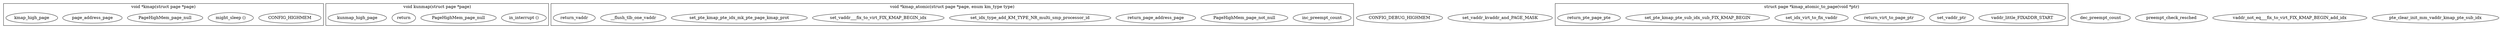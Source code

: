 digraph highmem_c{
		subgraph cluster_kmap{
				label="void *kmap(struct page *page)";
				CONFIG_HIGHMEM[label="CONFIG_HIGHMEM"];
				might_sleep[label="might_sleep ()"];
				PageHighMem_page[label="PageHighMem_page_null"];
				page_address_page[label="page_address_page"];
				kmap_high_page[label="kmap_high_page"];
		}

		subgraph cluster_kunmap{
				label="void kunmap(struct page *page)";
				in_interrupt[label="in_interrupt ()"];
				PageHighMem_page_null[label="PageHighMem_page_null"];
				return[label="return"];
				kunmap_high_page[label="kunmap_high_page"];
		}

		subgraph cluster_kmap_atomic{
				label="void *kmap_atomic(struct page *page, enum km_type type)";
				inc_preempt_count[label="inc_preempt_count"];
				PageHighMem_page_not_null[label="PageHighMem_page_not_null"];
				return_page_address_page[label="return_page_address_page"];
				set_idx_type_add_KM_TYPE_NR_multi_smp_processor_id[label="set_idx_type_add_KM_TYPE_NR_multi_smp_processor_id"];
				set_vaddr___fix_to_virt_FIX_KMAP_BEGIN_idx[label="set_vaddr___fix_to_virt_FIX_KMAP_BEGIN_idx"];
				set_pte_kmap_pte_idx_mk_pte_page_kmap_prot[label="set_pte_kmap_pte_idx_mk_pte_page_kmap_prot"];
				__flush_tlb_one_vaddr[label="__flush_tlb_one_vaddr"];
				return_vaddr[label="return_vaddr"];
		}

		subgraph clster_kunmap_atomice{
				label="void kunmap_atomic(void *kvaddr, enum km_type type)";
				CONFIG_DEBUG_HIGHMEM[label="CONFIG_DEBUG_HIGHMEM"];
				set_vaddr_kvaddr_and_PAGE_MASK[label="set_vaddr_kvaddr_and_PAGE_MASK"];
				set_idx_type_add_KM_TYPE_NR_multi_smp_processor_id[label="set_idx_type_add_KM_TYPE_NR_multi_smp_processor_id"];
				vaddr_little_FIXADDR_START[label="vaddr_little_FIXADDR_START"];
				dec_preempt_count[label="dec_preempt_count"];
				preempt_check_resched[label="preempt_check_resched ()"];
				return[label="return"];
				vaddr_not_eq___fix_to_virt_FIX_KMAP_BEGIN_add_idx[label="vaddr_not_eq___fix_to_virt_FIX_KMAP_BEGIN_add_idx"];
				pte_clear_init_mm_vaddr_kmap_pte_sub_idx[label="pte_clear_init_mm_vaddr_kmap_pte_sub_idx"];
				__flush_tlb_one_vaddr[label="__flush_tlb_one_vaddr"];
				dec_preempt_count[label="dec_preempt_count"];
				preempt_check_resched[label="preempt_check_resched"];
		}

		subgraph cluster_kmap_atomic_to_page{
				label="struct page *kmap_atomic_to_page(void *ptr)";
				set_vaddr_ptr[label="set_vaddr_ptr"];
				vaddr_little_FIXADDR_START[label="vaddr_little_FIXADDR_START"];
				return_virt_to_page_ptr[label="return_virt_to_page_ptr"];
				set_idx_virt_to_fix_vaddr[label="set_idx_virt_to_fix_vaddr"];
				set_pte_kmap_pte_sub_idx_sub_FIX_KMAP_BEGIN[label="set_pte_kmap_pte_sub_idx_sub_FIX_KMAP_BEGIN"];
				return_pte_page_pte[label="return_pte_page_pte"];
		}
}
